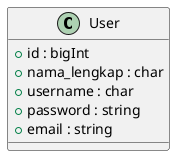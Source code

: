 @startuml Bukdis V.2

class User {
    + id : bigInt
    + nama_lengkap : char
    + username : char
    + password : string
    + email : string
}

@enduml